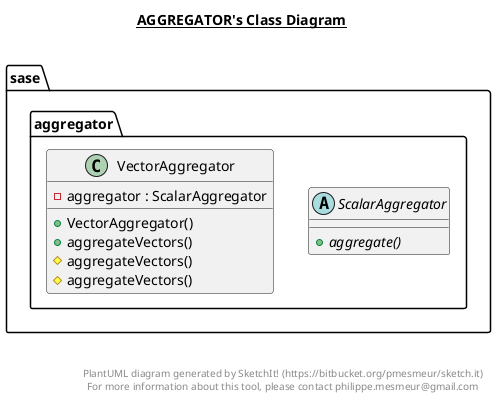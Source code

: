 @startuml

title __AGGREGATOR's Class Diagram__\n

  package sase.aggregator {
    abstract class ScalarAggregator {
        {abstract} + aggregate()
    }
  }
  

  package sase.aggregator {
    class VectorAggregator {
        - aggregator : ScalarAggregator
        + VectorAggregator()
        + aggregateVectors()
        # aggregateVectors()
        # aggregateVectors()
    }
  }
  



right footer


PlantUML diagram generated by SketchIt! (https://bitbucket.org/pmesmeur/sketch.it)
For more information about this tool, please contact philippe.mesmeur@gmail.com
endfooter

@enduml
